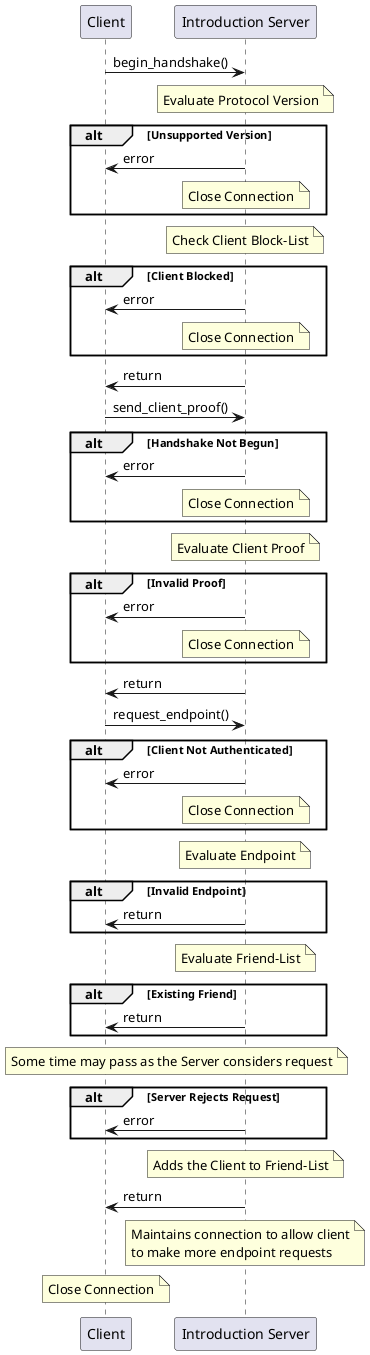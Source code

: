 @startuml
participant Client
participant "Introduction Server" as Server

Client->Server: begin_handshake()

    note over Server: Evaluate Protocol Version

    alt Unsupported Version
        Client<-Server: error
        note over Server: Close Connection
    end

    note over Server: Check Client Block-List

    alt Client Blocked
        Client<-Server: error
        note over Server: Close Connection
    end

Client<-Server: return

Client->Server: send_client_proof()

    alt Handshake Not Begun
        Client<-Server: error
        note over Server: Close Connection
    end

    note over Server: Evaluate Client Proof

    alt Invalid Proof
        Client<-Server: error
        note over Server: Close Connection
    end

Server->Client: return

Client->Server: request_endpoint()

    alt Client Not Authenticated
        Client<-Server: error
        note over Server: Close Connection
    end

    note over Server: Evaluate Endpoint
    alt Invalid Endpoint
        Client<-Server: return
    end

    note over Server: Evaluate Friend-List
    alt Existing Friend
        Client<-Server: return
    end

    note over Client, Server: Some time may pass as the Server considers request

    alt Server Rejects Request
        Client<-Server: error
    end

    note over Server: Adds the Client to Friend-List

    Client<-Server: return

    note over Server
        Maintains connection to allow client
        to make more endpoint requests
    endnote

    note over Client: Close Connection
@enduml
